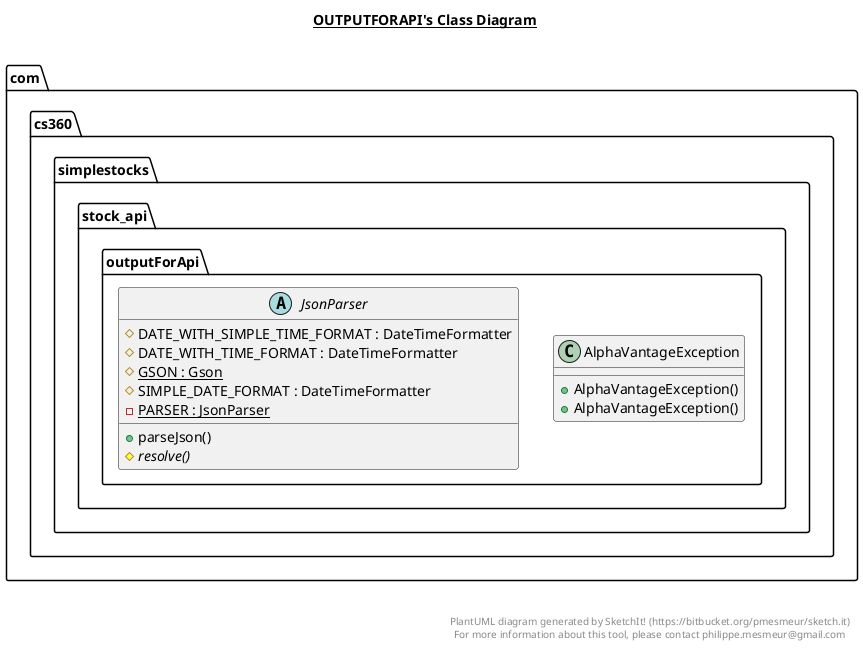 @startuml

title __OUTPUTFORAPI's Class Diagram__\n

  namespace com.cs360.simplestocks.stock_api {
    namespace outputForApi {
      class com.cs360.simplestocks.stock_api.outputForApi.AlphaVantageException {
          + AlphaVantageException()
          + AlphaVantageException()
      }
    }
  }
  

  namespace com.cs360.simplestocks.stock_api {
    namespace outputForApi {
      abstract class com.cs360.simplestocks.stock_api.outputForApi.JsonParser {
          # DATE_WITH_SIMPLE_TIME_FORMAT : DateTimeFormatter
          # DATE_WITH_TIME_FORMAT : DateTimeFormatter
          {static} # GSON : Gson
          # SIMPLE_DATE_FORMAT : DateTimeFormatter
          {static} - PARSER : JsonParser
          + parseJson()
          {abstract} # resolve()
      }
    }
  }
  



right footer


PlantUML diagram generated by SketchIt! (https://bitbucket.org/pmesmeur/sketch.it)
For more information about this tool, please contact philippe.mesmeur@gmail.com
endfooter

@enduml
